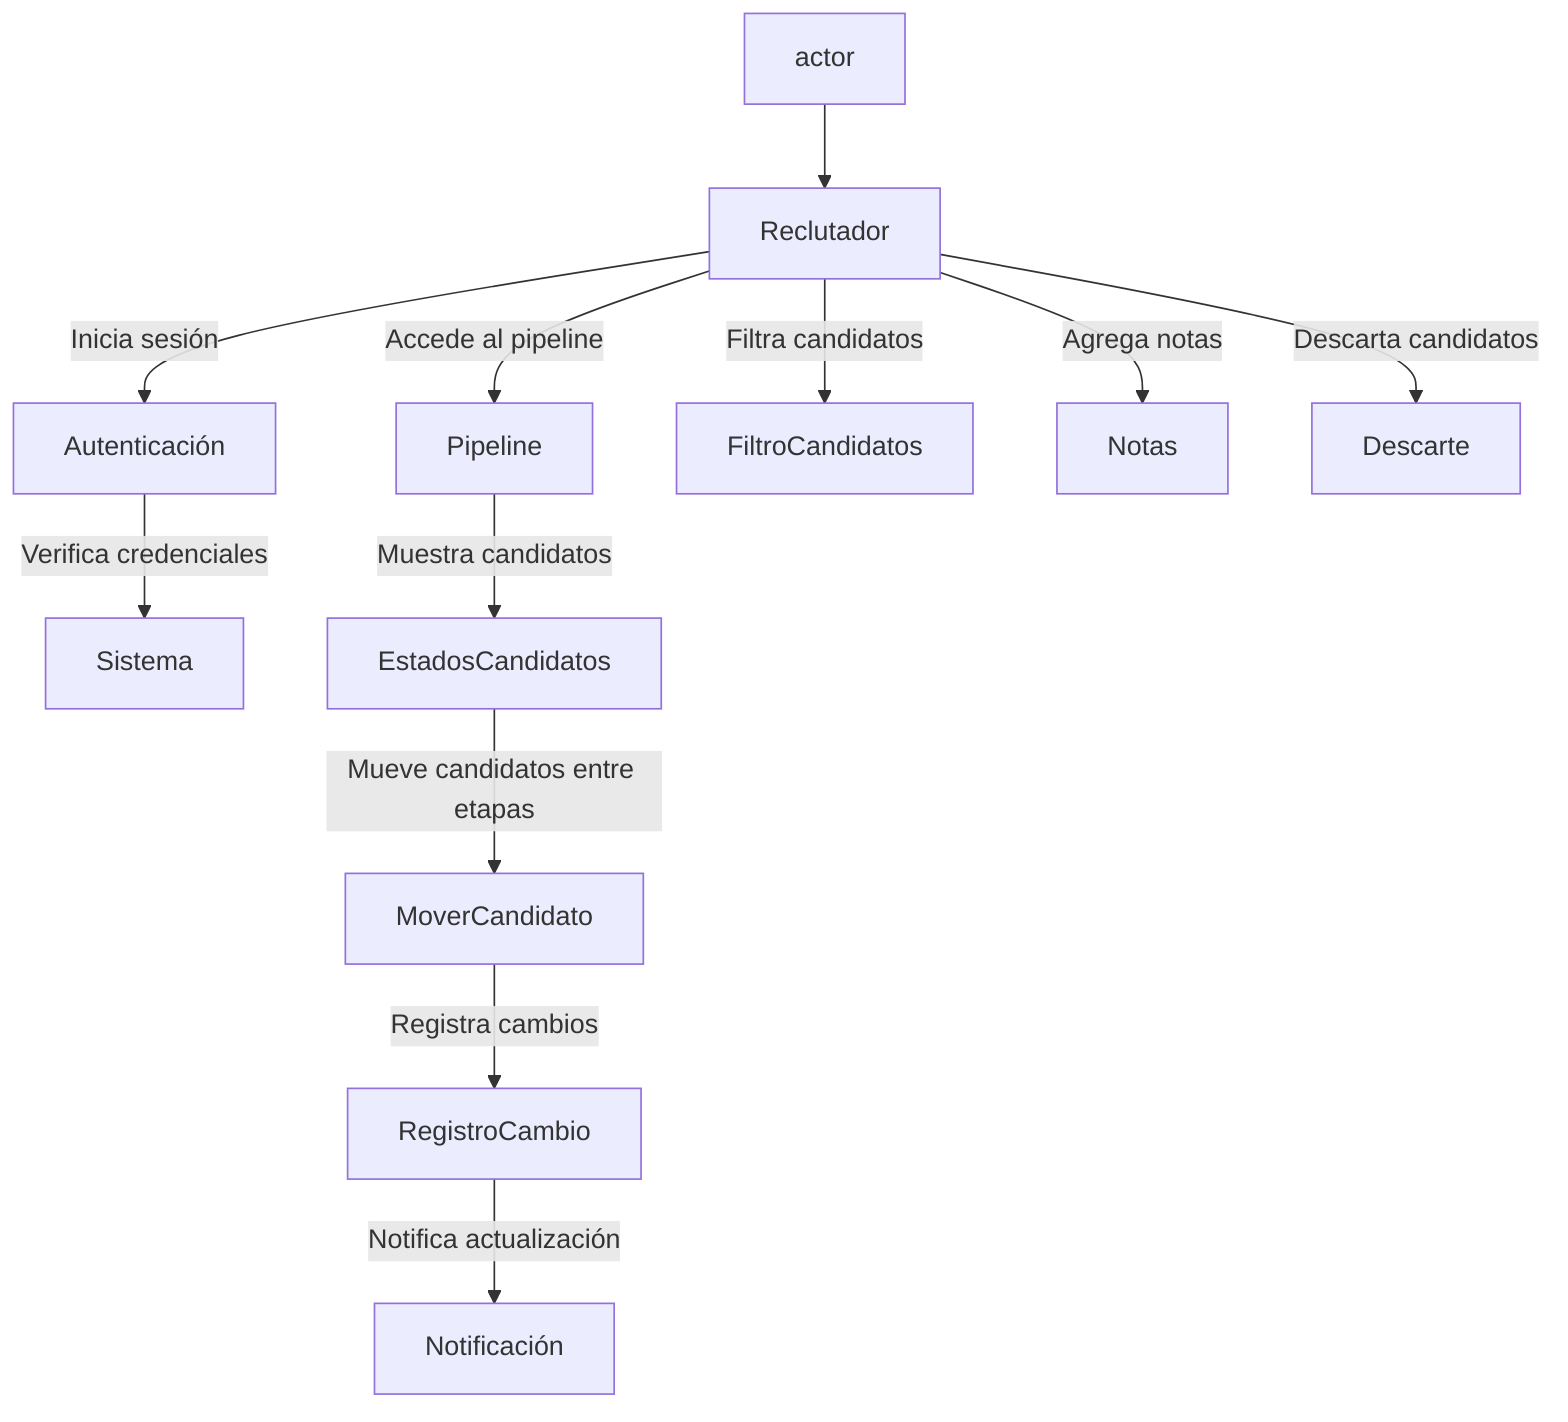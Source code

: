 graph TD
    actor -->Reclutador
    Reclutador -->|Inicia sesión| Autenticación
    Autenticación -->|Verifica credenciales| Sistema
    Reclutador -->|Accede al pipeline| Pipeline
    Pipeline -->|Muestra candidatos| EstadosCandidatos
    EstadosCandidatos -->|Mueve candidatos entre etapas| MoverCandidato
    MoverCandidato -->|Registra cambios| RegistroCambio
    RegistroCambio -->|Notifica actualización| Notificación
    Reclutador -->|Filtra candidatos| FiltroCandidatos
    Reclutador -->|Agrega notas| Notas
    Reclutador -->|Descarta candidatos| Descarte